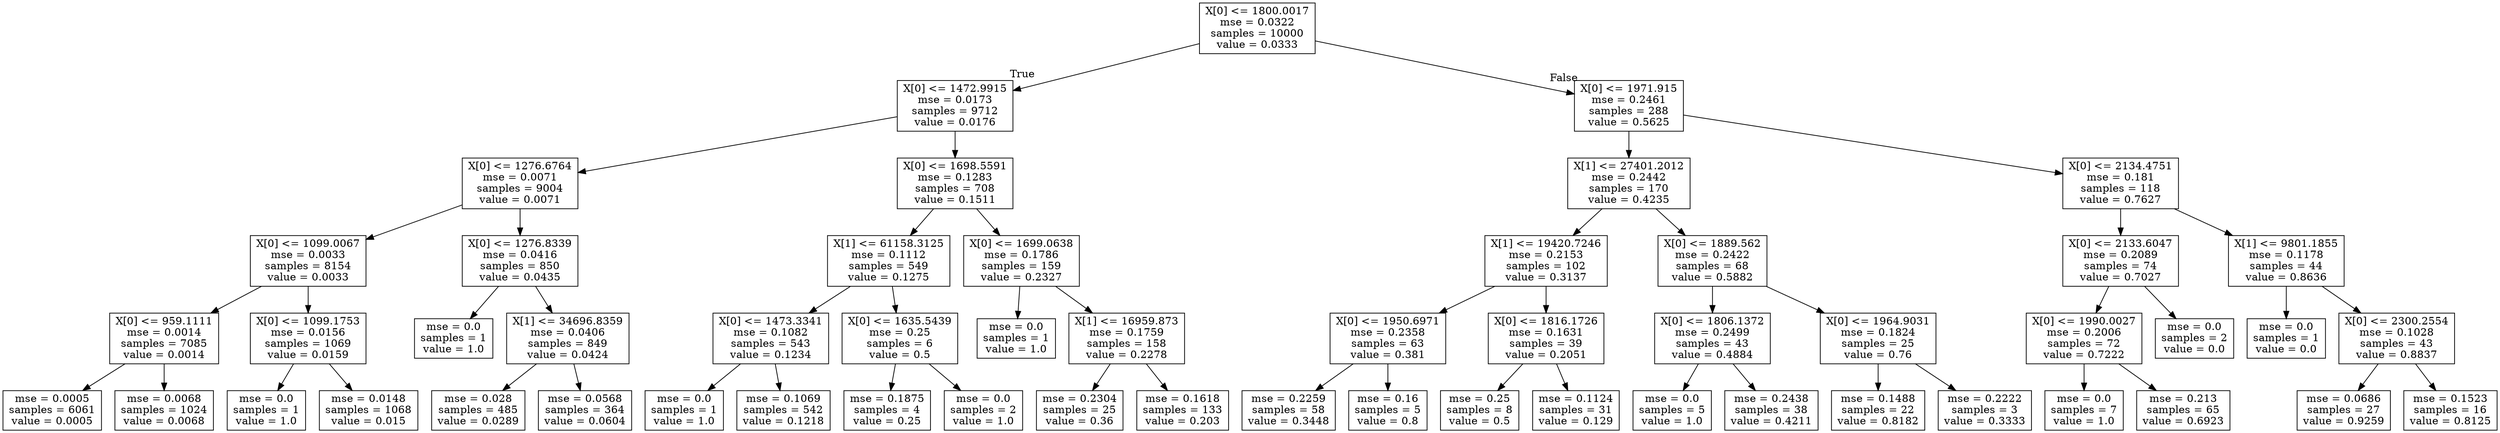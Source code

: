 digraph Tree {
node [shape=box] ;
0 [label="X[0] <= 1800.0017\nmse = 0.0322\nsamples = 10000\nvalue = 0.0333"] ;
1 [label="X[0] <= 1472.9915\nmse = 0.0173\nsamples = 9712\nvalue = 0.0176"] ;
0 -> 1 [labeldistance=2.5, labelangle=45, headlabel="True"] ;
2 [label="X[0] <= 1276.6764\nmse = 0.0071\nsamples = 9004\nvalue = 0.0071"] ;
1 -> 2 ;
3 [label="X[0] <= 1099.0067\nmse = 0.0033\nsamples = 8154\nvalue = 0.0033"] ;
2 -> 3 ;
4 [label="X[0] <= 959.1111\nmse = 0.0014\nsamples = 7085\nvalue = 0.0014"] ;
3 -> 4 ;
5 [label="mse = 0.0005\nsamples = 6061\nvalue = 0.0005"] ;
4 -> 5 ;
6 [label="mse = 0.0068\nsamples = 1024\nvalue = 0.0068"] ;
4 -> 6 ;
7 [label="X[0] <= 1099.1753\nmse = 0.0156\nsamples = 1069\nvalue = 0.0159"] ;
3 -> 7 ;
8 [label="mse = 0.0\nsamples = 1\nvalue = 1.0"] ;
7 -> 8 ;
9 [label="mse = 0.0148\nsamples = 1068\nvalue = 0.015"] ;
7 -> 9 ;
10 [label="X[0] <= 1276.8339\nmse = 0.0416\nsamples = 850\nvalue = 0.0435"] ;
2 -> 10 ;
11 [label="mse = 0.0\nsamples = 1\nvalue = 1.0"] ;
10 -> 11 ;
12 [label="X[1] <= 34696.8359\nmse = 0.0406\nsamples = 849\nvalue = 0.0424"] ;
10 -> 12 ;
13 [label="mse = 0.028\nsamples = 485\nvalue = 0.0289"] ;
12 -> 13 ;
14 [label="mse = 0.0568\nsamples = 364\nvalue = 0.0604"] ;
12 -> 14 ;
15 [label="X[0] <= 1698.5591\nmse = 0.1283\nsamples = 708\nvalue = 0.1511"] ;
1 -> 15 ;
16 [label="X[1] <= 61158.3125\nmse = 0.1112\nsamples = 549\nvalue = 0.1275"] ;
15 -> 16 ;
17 [label="X[0] <= 1473.3341\nmse = 0.1082\nsamples = 543\nvalue = 0.1234"] ;
16 -> 17 ;
18 [label="mse = 0.0\nsamples = 1\nvalue = 1.0"] ;
17 -> 18 ;
19 [label="mse = 0.1069\nsamples = 542\nvalue = 0.1218"] ;
17 -> 19 ;
20 [label="X[0] <= 1635.5439\nmse = 0.25\nsamples = 6\nvalue = 0.5"] ;
16 -> 20 ;
21 [label="mse = 0.1875\nsamples = 4\nvalue = 0.25"] ;
20 -> 21 ;
22 [label="mse = 0.0\nsamples = 2\nvalue = 1.0"] ;
20 -> 22 ;
23 [label="X[0] <= 1699.0638\nmse = 0.1786\nsamples = 159\nvalue = 0.2327"] ;
15 -> 23 ;
24 [label="mse = 0.0\nsamples = 1\nvalue = 1.0"] ;
23 -> 24 ;
25 [label="X[1] <= 16959.873\nmse = 0.1759\nsamples = 158\nvalue = 0.2278"] ;
23 -> 25 ;
26 [label="mse = 0.2304\nsamples = 25\nvalue = 0.36"] ;
25 -> 26 ;
27 [label="mse = 0.1618\nsamples = 133\nvalue = 0.203"] ;
25 -> 27 ;
28 [label="X[0] <= 1971.915\nmse = 0.2461\nsamples = 288\nvalue = 0.5625"] ;
0 -> 28 [labeldistance=2.5, labelangle=-45, headlabel="False"] ;
29 [label="X[1] <= 27401.2012\nmse = 0.2442\nsamples = 170\nvalue = 0.4235"] ;
28 -> 29 ;
30 [label="X[1] <= 19420.7246\nmse = 0.2153\nsamples = 102\nvalue = 0.3137"] ;
29 -> 30 ;
31 [label="X[0] <= 1950.6971\nmse = 0.2358\nsamples = 63\nvalue = 0.381"] ;
30 -> 31 ;
32 [label="mse = 0.2259\nsamples = 58\nvalue = 0.3448"] ;
31 -> 32 ;
33 [label="mse = 0.16\nsamples = 5\nvalue = 0.8"] ;
31 -> 33 ;
34 [label="X[0] <= 1816.1726\nmse = 0.1631\nsamples = 39\nvalue = 0.2051"] ;
30 -> 34 ;
35 [label="mse = 0.25\nsamples = 8\nvalue = 0.5"] ;
34 -> 35 ;
36 [label="mse = 0.1124\nsamples = 31\nvalue = 0.129"] ;
34 -> 36 ;
37 [label="X[0] <= 1889.562\nmse = 0.2422\nsamples = 68\nvalue = 0.5882"] ;
29 -> 37 ;
38 [label="X[0] <= 1806.1372\nmse = 0.2499\nsamples = 43\nvalue = 0.4884"] ;
37 -> 38 ;
39 [label="mse = 0.0\nsamples = 5\nvalue = 1.0"] ;
38 -> 39 ;
40 [label="mse = 0.2438\nsamples = 38\nvalue = 0.4211"] ;
38 -> 40 ;
41 [label="X[0] <= 1964.9031\nmse = 0.1824\nsamples = 25\nvalue = 0.76"] ;
37 -> 41 ;
42 [label="mse = 0.1488\nsamples = 22\nvalue = 0.8182"] ;
41 -> 42 ;
43 [label="mse = 0.2222\nsamples = 3\nvalue = 0.3333"] ;
41 -> 43 ;
44 [label="X[0] <= 2134.4751\nmse = 0.181\nsamples = 118\nvalue = 0.7627"] ;
28 -> 44 ;
45 [label="X[0] <= 2133.6047\nmse = 0.2089\nsamples = 74\nvalue = 0.7027"] ;
44 -> 45 ;
46 [label="X[0] <= 1990.0027\nmse = 0.2006\nsamples = 72\nvalue = 0.7222"] ;
45 -> 46 ;
47 [label="mse = 0.0\nsamples = 7\nvalue = 1.0"] ;
46 -> 47 ;
48 [label="mse = 0.213\nsamples = 65\nvalue = 0.6923"] ;
46 -> 48 ;
49 [label="mse = 0.0\nsamples = 2\nvalue = 0.0"] ;
45 -> 49 ;
50 [label="X[1] <= 9801.1855\nmse = 0.1178\nsamples = 44\nvalue = 0.8636"] ;
44 -> 50 ;
51 [label="mse = 0.0\nsamples = 1\nvalue = 0.0"] ;
50 -> 51 ;
52 [label="X[0] <= 2300.2554\nmse = 0.1028\nsamples = 43\nvalue = 0.8837"] ;
50 -> 52 ;
53 [label="mse = 0.0686\nsamples = 27\nvalue = 0.9259"] ;
52 -> 53 ;
54 [label="mse = 0.1523\nsamples = 16\nvalue = 0.8125"] ;
52 -> 54 ;
}